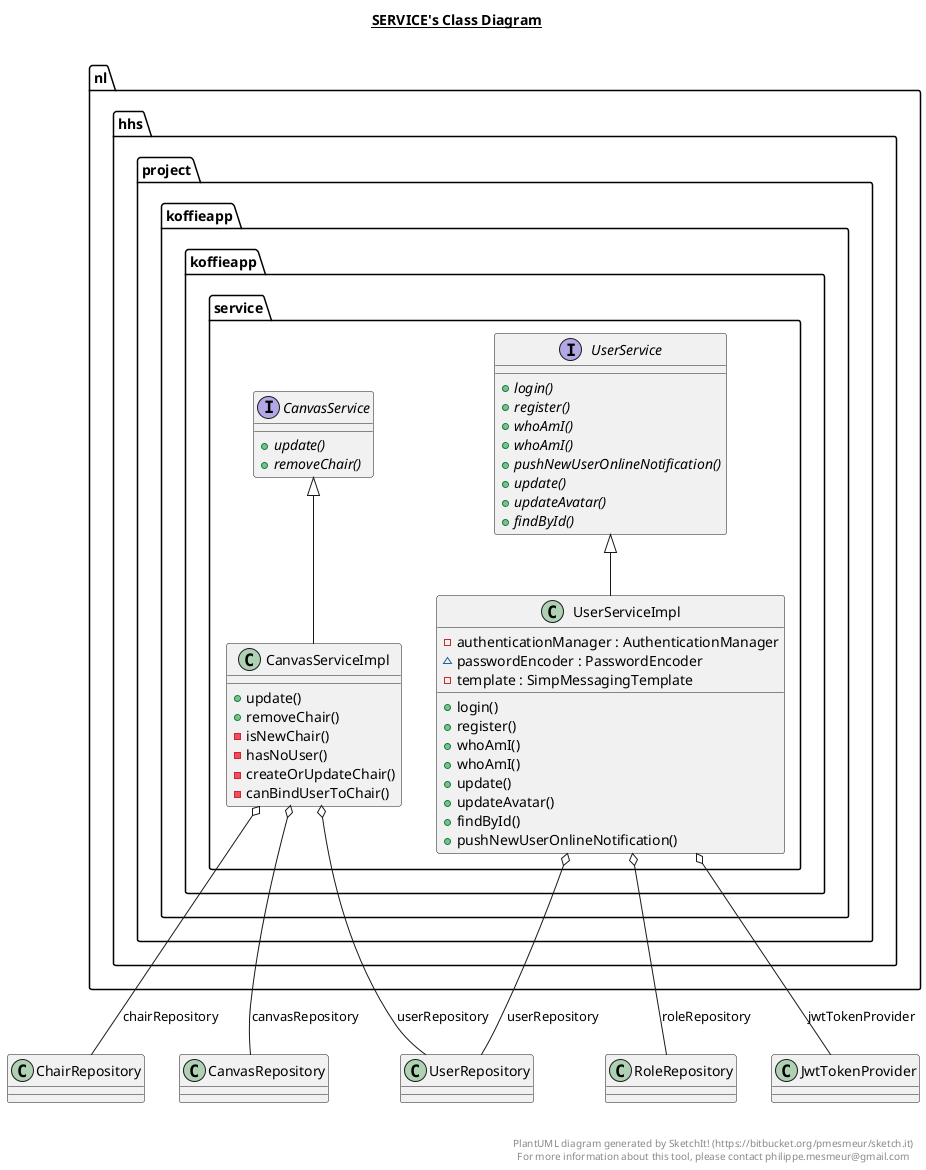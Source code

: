 @startuml

title __SERVICE's Class Diagram__\n

  package nl.hhs.project.koffieapp.koffieapp {
    package nl.hhs.project.koffieapp.koffieapp.service {
      interface CanvasService {
          {abstract} + update()
          {abstract} + removeChair()
      }
    }
  }
  

  package nl.hhs.project.koffieapp.koffieapp {
    package nl.hhs.project.koffieapp.koffieapp.service {
      class CanvasServiceImpl {
          + update()
          + removeChair()
          - isNewChair()
          - hasNoUser()
          - createOrUpdateChair()
          - canBindUserToChair()
      }
    }
  }
  

  package nl.hhs.project.koffieapp.koffieapp {
    package nl.hhs.project.koffieapp.koffieapp.service {
      interface UserService {
          {abstract} + login()
          {abstract} + register()
          {abstract} + whoAmI()
          {abstract} + whoAmI()
          {abstract} + pushNewUserOnlineNotification()
          {abstract} + update()
          {abstract} + updateAvatar()
          {abstract} + findById()
      }
    }
  }
  

  package nl.hhs.project.koffieapp.koffieapp {
    package nl.hhs.project.koffieapp.koffieapp.service {
      class UserServiceImpl {
          - authenticationManager : AuthenticationManager
          ~ passwordEncoder : PasswordEncoder
          - template : SimpMessagingTemplate
          + login()
          + register()
          + whoAmI()
          + whoAmI()
          + update()
          + updateAvatar()
          + findById()
          + pushNewUserOnlineNotification()
      }
    }
  }
  

  CanvasServiceImpl -up-|> CanvasService
  CanvasServiceImpl o-- ChairRepository : chairRepository
  CanvasServiceImpl o-- CanvasRepository : canvasRepository
  CanvasServiceImpl o-- UserRepository : userRepository
  UserServiceImpl -up-|> UserService
  UserServiceImpl o-- UserRepository : userRepository
  UserServiceImpl o-- RoleRepository : roleRepository
  UserServiceImpl o-- JwtTokenProvider : jwtTokenProvider


right footer


PlantUML diagram generated by SketchIt! (https://bitbucket.org/pmesmeur/sketch.it)
For more information about this tool, please contact philippe.mesmeur@gmail.com
endfooter

@enduml
